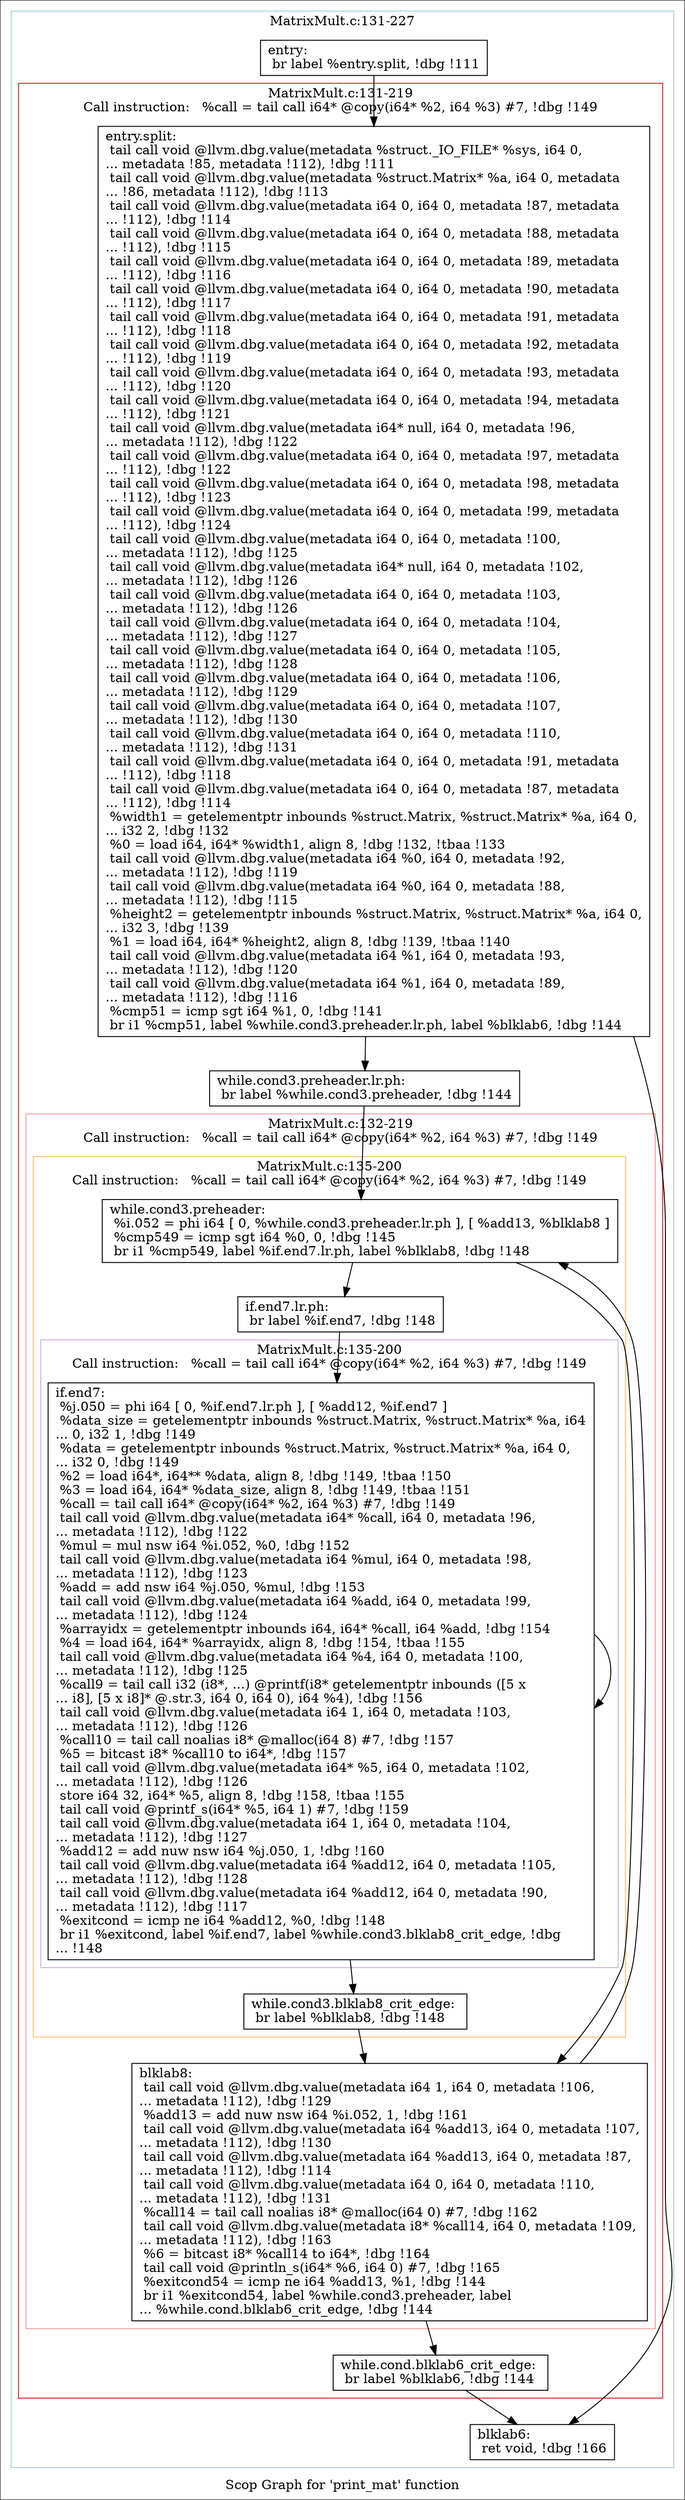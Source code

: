 digraph "Scop Graph for 'print_mat' function" {
	label="Scop Graph for 'print_mat' function";

	Node0xa8a8df0 [shape=record,label="{entry:\l  br label %entry.split, !dbg !111\l}"];
	Node0xa8a8df0 -> Node0xa80ee10;
	Node0xa80ee10 [shape=record,label="{entry.split:                                      \l  tail call void @llvm.dbg.value(metadata %struct._IO_FILE* %sys, i64 0,\l... metadata !85, metadata !112), !dbg !111\l  tail call void @llvm.dbg.value(metadata %struct.Matrix* %a, i64 0, metadata\l... !86, metadata !112), !dbg !113\l  tail call void @llvm.dbg.value(metadata i64 0, i64 0, metadata !87, metadata\l... !112), !dbg !114\l  tail call void @llvm.dbg.value(metadata i64 0, i64 0, metadata !88, metadata\l... !112), !dbg !115\l  tail call void @llvm.dbg.value(metadata i64 0, i64 0, metadata !89, metadata\l... !112), !dbg !116\l  tail call void @llvm.dbg.value(metadata i64 0, i64 0, metadata !90, metadata\l... !112), !dbg !117\l  tail call void @llvm.dbg.value(metadata i64 0, i64 0, metadata !91, metadata\l... !112), !dbg !118\l  tail call void @llvm.dbg.value(metadata i64 0, i64 0, metadata !92, metadata\l... !112), !dbg !119\l  tail call void @llvm.dbg.value(metadata i64 0, i64 0, metadata !93, metadata\l... !112), !dbg !120\l  tail call void @llvm.dbg.value(metadata i64 0, i64 0, metadata !94, metadata\l... !112), !dbg !121\l  tail call void @llvm.dbg.value(metadata i64* null, i64 0, metadata !96,\l... metadata !112), !dbg !122\l  tail call void @llvm.dbg.value(metadata i64 0, i64 0, metadata !97, metadata\l... !112), !dbg !122\l  tail call void @llvm.dbg.value(metadata i64 0, i64 0, metadata !98, metadata\l... !112), !dbg !123\l  tail call void @llvm.dbg.value(metadata i64 0, i64 0, metadata !99, metadata\l... !112), !dbg !124\l  tail call void @llvm.dbg.value(metadata i64 0, i64 0, metadata !100,\l... metadata !112), !dbg !125\l  tail call void @llvm.dbg.value(metadata i64* null, i64 0, metadata !102,\l... metadata !112), !dbg !126\l  tail call void @llvm.dbg.value(metadata i64 0, i64 0, metadata !103,\l... metadata !112), !dbg !126\l  tail call void @llvm.dbg.value(metadata i64 0, i64 0, metadata !104,\l... metadata !112), !dbg !127\l  tail call void @llvm.dbg.value(metadata i64 0, i64 0, metadata !105,\l... metadata !112), !dbg !128\l  tail call void @llvm.dbg.value(metadata i64 0, i64 0, metadata !106,\l... metadata !112), !dbg !129\l  tail call void @llvm.dbg.value(metadata i64 0, i64 0, metadata !107,\l... metadata !112), !dbg !130\l  tail call void @llvm.dbg.value(metadata i64 0, i64 0, metadata !110,\l... metadata !112), !dbg !131\l  tail call void @llvm.dbg.value(metadata i64 0, i64 0, metadata !91, metadata\l... !112), !dbg !118\l  tail call void @llvm.dbg.value(metadata i64 0, i64 0, metadata !87, metadata\l... !112), !dbg !114\l  %width1 = getelementptr inbounds %struct.Matrix, %struct.Matrix* %a, i64 0,\l... i32 2, !dbg !132\l  %0 = load i64, i64* %width1, align 8, !dbg !132, !tbaa !133\l  tail call void @llvm.dbg.value(metadata i64 %0, i64 0, metadata !92,\l... metadata !112), !dbg !119\l  tail call void @llvm.dbg.value(metadata i64 %0, i64 0, metadata !88,\l... metadata !112), !dbg !115\l  %height2 = getelementptr inbounds %struct.Matrix, %struct.Matrix* %a, i64 0,\l... i32 3, !dbg !139\l  %1 = load i64, i64* %height2, align 8, !dbg !139, !tbaa !140\l  tail call void @llvm.dbg.value(metadata i64 %1, i64 0, metadata !93,\l... metadata !112), !dbg !120\l  tail call void @llvm.dbg.value(metadata i64 %1, i64 0, metadata !89,\l... metadata !112), !dbg !116\l  %cmp51 = icmp sgt i64 %1, 0, !dbg !141\l  br i1 %cmp51, label %while.cond3.preheader.lr.ph, label %blklab6, !dbg !144\l}"];
	Node0xa80ee10 -> Node0xa8a77d0;
	Node0xa80ee10 -> Node0xa870470;
	Node0xa8a77d0 [shape=record,label="{while.cond3.preheader.lr.ph:                      \l  br label %while.cond3.preheader, !dbg !144\l}"];
	Node0xa8a77d0 -> Node0xa7fcb90;
	Node0xa7fcb90 [shape=record,label="{while.cond3.preheader:                            \l  %i.052 = phi i64 [ 0, %while.cond3.preheader.lr.ph ], [ %add13, %blklab8 ]\l  %cmp549 = icmp sgt i64 %0, 0, !dbg !145\l  br i1 %cmp549, label %if.end7.lr.ph, label %blklab8, !dbg !148\l}"];
	Node0xa7fcb90 -> Node0xa8a2e10;
	Node0xa7fcb90 -> Node0xa874220;
	Node0xa8a2e10 [shape=record,label="{if.end7.lr.ph:                                    \l  br label %if.end7, !dbg !148\l}"];
	Node0xa8a2e10 -> Node0xa925cb0;
	Node0xa925cb0 [shape=record,label="{if.end7:                                          \l  %j.050 = phi i64 [ 0, %if.end7.lr.ph ], [ %add12, %if.end7 ]\l  %data_size = getelementptr inbounds %struct.Matrix, %struct.Matrix* %a, i64\l... 0, i32 1, !dbg !149\l  %data = getelementptr inbounds %struct.Matrix, %struct.Matrix* %a, i64 0,\l... i32 0, !dbg !149\l  %2 = load i64*, i64** %data, align 8, !dbg !149, !tbaa !150\l  %3 = load i64, i64* %data_size, align 8, !dbg !149, !tbaa !151\l  %call = tail call i64* @copy(i64* %2, i64 %3) #7, !dbg !149\l  tail call void @llvm.dbg.value(metadata i64* %call, i64 0, metadata !96,\l... metadata !112), !dbg !122\l  %mul = mul nsw i64 %i.052, %0, !dbg !152\l  tail call void @llvm.dbg.value(metadata i64 %mul, i64 0, metadata !98,\l... metadata !112), !dbg !123\l  %add = add nsw i64 %j.050, %mul, !dbg !153\l  tail call void @llvm.dbg.value(metadata i64 %add, i64 0, metadata !99,\l... metadata !112), !dbg !124\l  %arrayidx = getelementptr inbounds i64, i64* %call, i64 %add, !dbg !154\l  %4 = load i64, i64* %arrayidx, align 8, !dbg !154, !tbaa !155\l  tail call void @llvm.dbg.value(metadata i64 %4, i64 0, metadata !100,\l... metadata !112), !dbg !125\l  %call9 = tail call i32 (i8*, ...) @printf(i8* getelementptr inbounds ([5 x\l... i8], [5 x i8]* @.str.3, i64 0, i64 0), i64 %4), !dbg !156\l  tail call void @llvm.dbg.value(metadata i64 1, i64 0, metadata !103,\l... metadata !112), !dbg !126\l  %call10 = tail call noalias i8* @malloc(i64 8) #7, !dbg !157\l  %5 = bitcast i8* %call10 to i64*, !dbg !157\l  tail call void @llvm.dbg.value(metadata i64* %5, i64 0, metadata !102,\l... metadata !112), !dbg !126\l  store i64 32, i64* %5, align 8, !dbg !158, !tbaa !155\l  tail call void @printf_s(i64* %5, i64 1) #7, !dbg !159\l  tail call void @llvm.dbg.value(metadata i64 1, i64 0, metadata !104,\l... metadata !112), !dbg !127\l  %add12 = add nuw nsw i64 %j.050, 1, !dbg !160\l  tail call void @llvm.dbg.value(metadata i64 %add12, i64 0, metadata !105,\l... metadata !112), !dbg !128\l  tail call void @llvm.dbg.value(metadata i64 %add12, i64 0, metadata !90,\l... metadata !112), !dbg !117\l  %exitcond = icmp ne i64 %add12, %0, !dbg !148\l  br i1 %exitcond, label %if.end7, label %while.cond3.blklab8_crit_edge, !dbg\l... !148\l}"];
	Node0xa925cb0 -> Node0xa925cb0[constraint=false];
	Node0xa925cb0 -> Node0xa7fbf20;
	Node0xa7fbf20 [shape=record,label="{while.cond3.blklab8_crit_edge:                    \l  br label %blklab8, !dbg !148\l}"];
	Node0xa7fbf20 -> Node0xa874220;
	Node0xa874220 [shape=record,label="{blklab8:                                          \l  tail call void @llvm.dbg.value(metadata i64 1, i64 0, metadata !106,\l... metadata !112), !dbg !129\l  %add13 = add nuw nsw i64 %i.052, 1, !dbg !161\l  tail call void @llvm.dbg.value(metadata i64 %add13, i64 0, metadata !107,\l... metadata !112), !dbg !130\l  tail call void @llvm.dbg.value(metadata i64 %add13, i64 0, metadata !87,\l... metadata !112), !dbg !114\l  tail call void @llvm.dbg.value(metadata i64 0, i64 0, metadata !110,\l... metadata !112), !dbg !131\l  %call14 = tail call noalias i8* @malloc(i64 0) #7, !dbg !162\l  tail call void @llvm.dbg.value(metadata i8* %call14, i64 0, metadata !109,\l... metadata !112), !dbg !163\l  %6 = bitcast i8* %call14 to i64*, !dbg !164\l  tail call void @println_s(i64* %6, i64 0) #7, !dbg !165\l  %exitcond54 = icmp ne i64 %add13, %1, !dbg !144\l  br i1 %exitcond54, label %while.cond3.preheader, label\l... %while.cond.blklab6_crit_edge, !dbg !144\l}"];
	Node0xa874220 -> Node0xa7fcb90[constraint=false];
	Node0xa874220 -> Node0xa82ef30;
	Node0xa82ef30 [shape=record,label="{while.cond.blklab6_crit_edge:                     \l  br label %blklab6, !dbg !144\l}"];
	Node0xa82ef30 -> Node0xa870470;
	Node0xa870470 [shape=record,label="{blklab6:                                          \l  ret void, !dbg !166\l}"];
	colorscheme = "paired12"
        subgraph cluster_0xa8307d0 {
          label = "MatrixMult.c:131-227
";
          style = solid;
          color = 1
          subgraph cluster_0xa874100 {
            label = "MatrixMult.c:131-219
Call instruction:   %call = tail call i64* @copy(i64* %2, i64 %3) #7, !dbg !149";
            style = solid;
            color = 6
            subgraph cluster_0xa8856f0 {
              label = "MatrixMult.c:132-219
Call instruction:   %call = tail call i64* @copy(i64* %2, i64 %3) #7, !dbg !149";
              style = solid;
              color = 5
              subgraph cluster_0xa8a2ed0 {
                label = "MatrixMult.c:135-200
Call instruction:   %call = tail call i64* @copy(i64* %2, i64 %3) #7, !dbg !149";
                style = solid;
                color = 7
                subgraph cluster_0xa826ac0 {
                  label = "MatrixMult.c:135-200
Call instruction:   %call = tail call i64* @copy(i64* %2, i64 %3) #7, !dbg !149";
                  style = solid;
                  color = 9
                  Node0xa925cb0;
                }
                Node0xa7fcb90;
                Node0xa8a2e10;
                Node0xa7fbf20;
              }
              Node0xa874220;
            }
            Node0xa80ee10;
            Node0xa8a77d0;
            Node0xa82ef30;
          }
          Node0xa8a8df0;
          Node0xa870470;
        }
}
